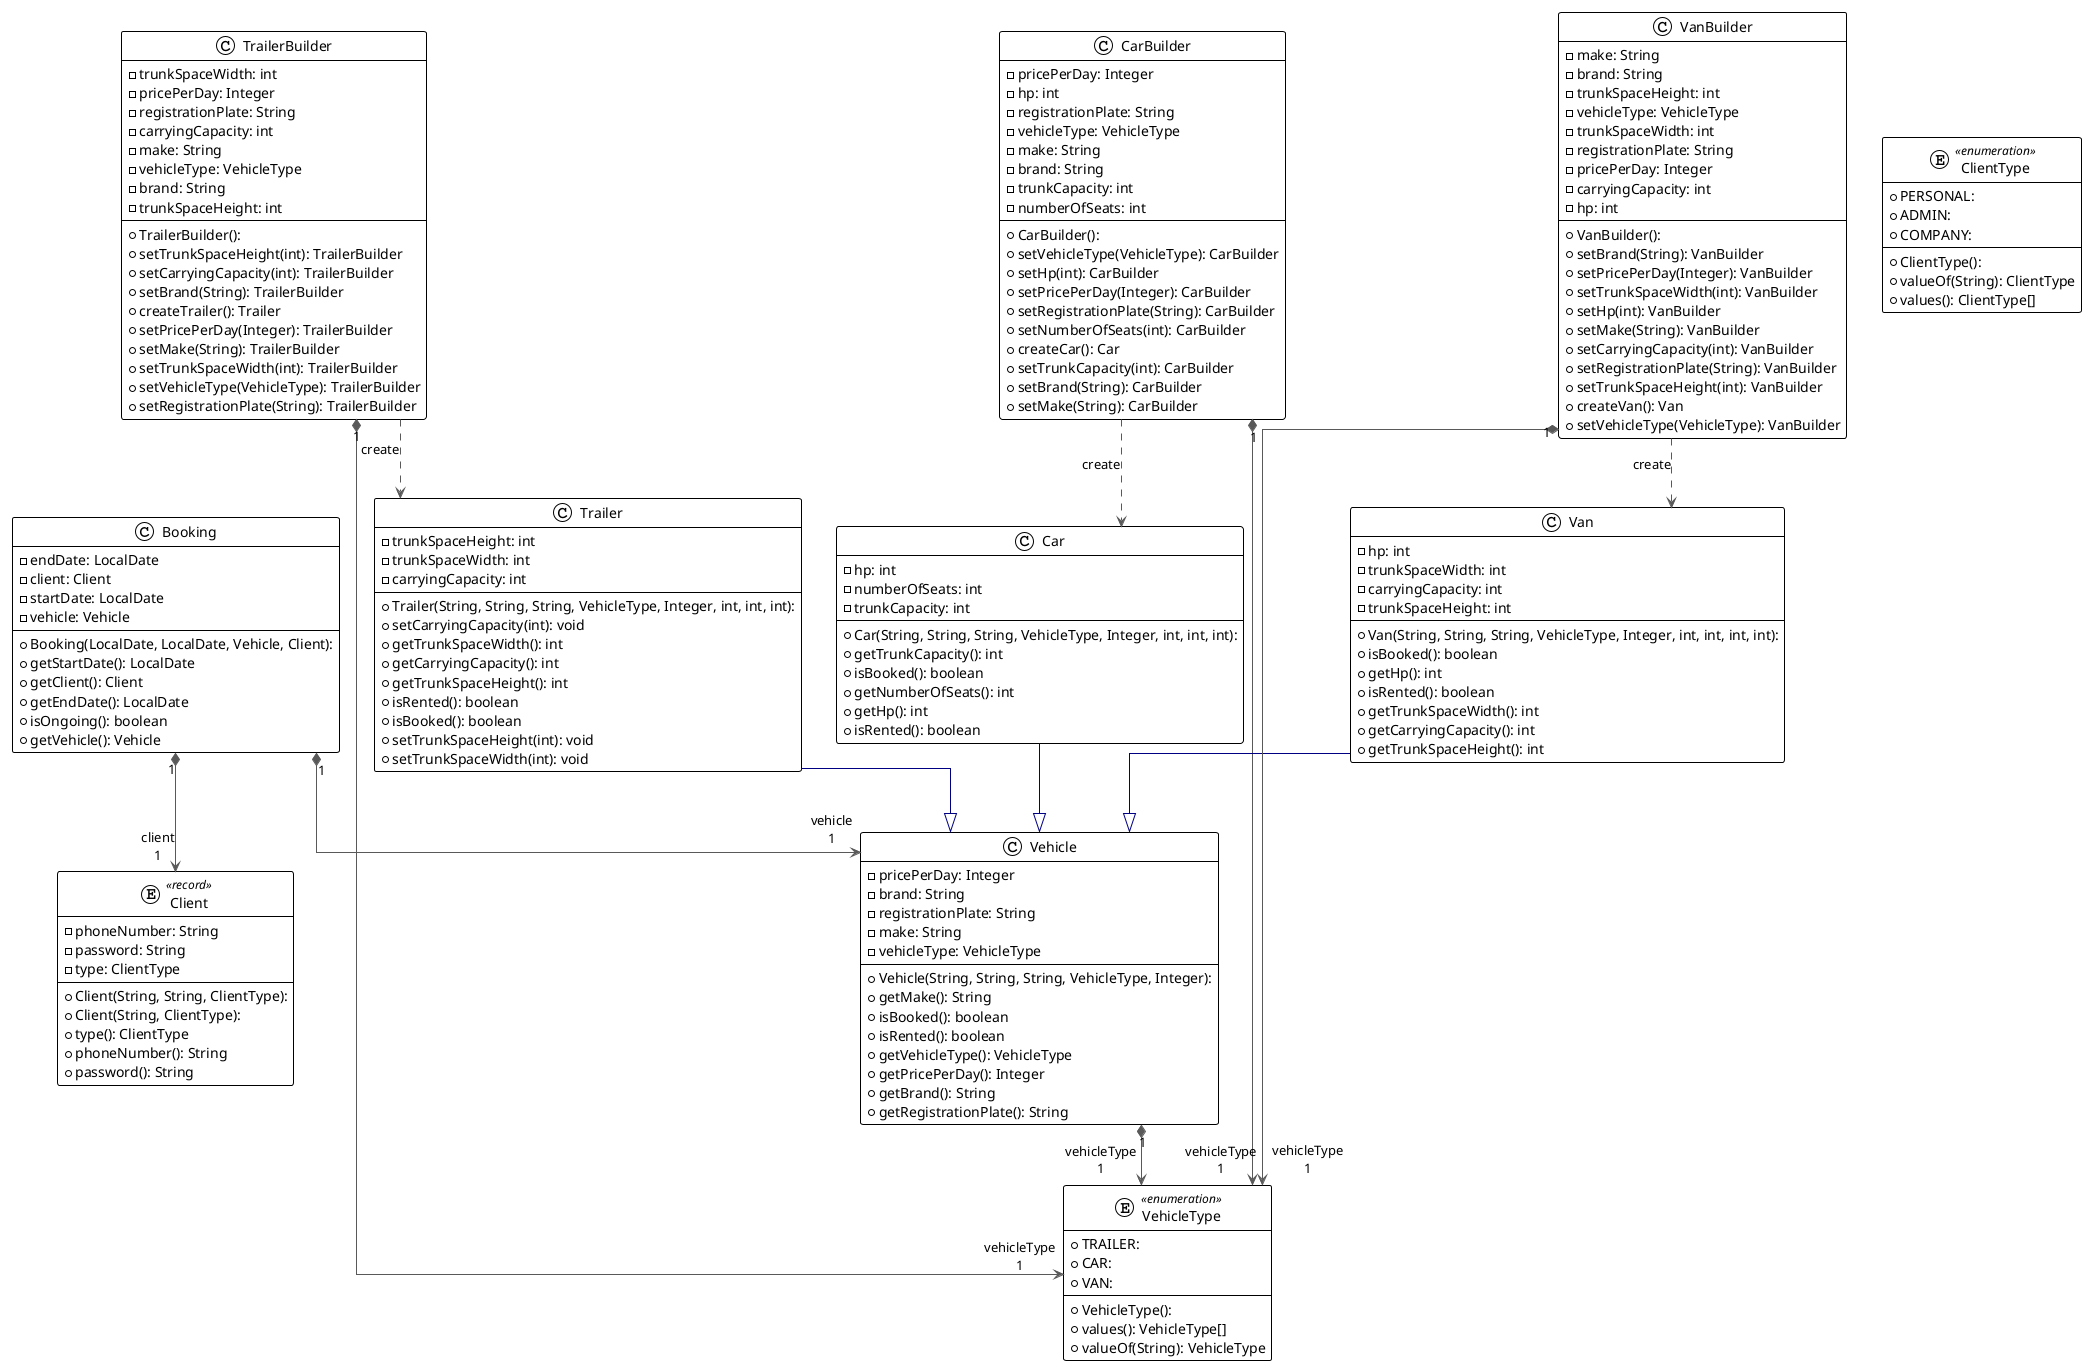 @startuml

!theme plain
top to bottom direction
skinparam linetype ortho

class Booking {
  + Booking(LocalDate, LocalDate, Vehicle, Client): 
  - endDate: LocalDate
  - client: Client
  - startDate: LocalDate
  - vehicle: Vehicle
  + getStartDate(): LocalDate
  + getClient(): Client
  + getEndDate(): LocalDate
  + isOngoing(): boolean
  + getVehicle(): Vehicle
}
class Car {
  + Car(String, String, String, VehicleType, Integer, int, int, int): 
  - hp: int
  - numberOfSeats: int
  - trunkCapacity: int
  + getTrunkCapacity(): int
  + isBooked(): boolean
  + getNumberOfSeats(): int
  + getHp(): int
  + isRented(): boolean
}
class CarBuilder {
  + CarBuilder(): 
  - pricePerDay: Integer
  - hp: int
  - registrationPlate: String
  - vehicleType: VehicleType
  - make: String
  - brand: String
  - trunkCapacity: int
  - numberOfSeats: int
  + setVehicleType(VehicleType): CarBuilder
  + setHp(int): CarBuilder
  + setPricePerDay(Integer): CarBuilder
  + setRegistrationPlate(String): CarBuilder
  + setNumberOfSeats(int): CarBuilder
  + createCar(): Car
  + setTrunkCapacity(int): CarBuilder
  + setBrand(String): CarBuilder
  + setMake(String): CarBuilder
}
entity Client << record >> {
  + Client(String, String, ClientType): 
  + Client(String, ClientType): 
  - phoneNumber: String
  - password: String
  - type: ClientType
  + type(): ClientType
  + phoneNumber(): String
  + password(): String
}
enum ClientType << enumeration >> {
  + ClientType(): 
  + PERSONAL: 
  + ADMIN: 
  + COMPANY: 
  + valueOf(String): ClientType
  + values(): ClientType[]
}
class Trailer {
  + Trailer(String, String, String, VehicleType, Integer, int, int, int): 
  - trunkSpaceHeight: int
  - trunkSpaceWidth: int
  - carryingCapacity: int
  + setCarryingCapacity(int): void
  + getTrunkSpaceWidth(): int
  + getCarryingCapacity(): int
  + getTrunkSpaceHeight(): int
  + isRented(): boolean
  + isBooked(): boolean
  + setTrunkSpaceHeight(int): void
  + setTrunkSpaceWidth(int): void
}
class TrailerBuilder {
  + TrailerBuilder(): 
  - trunkSpaceWidth: int
  - pricePerDay: Integer
  - registrationPlate: String
  - carryingCapacity: int
  - make: String
  - vehicleType: VehicleType
  - brand: String
  - trunkSpaceHeight: int
  + setTrunkSpaceHeight(int): TrailerBuilder
  + setCarryingCapacity(int): TrailerBuilder
  + setBrand(String): TrailerBuilder
  + createTrailer(): Trailer
  + setPricePerDay(Integer): TrailerBuilder
  + setMake(String): TrailerBuilder
  + setTrunkSpaceWidth(int): TrailerBuilder
  + setVehicleType(VehicleType): TrailerBuilder
  + setRegistrationPlate(String): TrailerBuilder
}
class Van {
  + Van(String, String, String, VehicleType, Integer, int, int, int, int): 
  - hp: int
  - trunkSpaceWidth: int
  - carryingCapacity: int
  - trunkSpaceHeight: int
  + isBooked(): boolean
  + getHp(): int
  + isRented(): boolean
  + getTrunkSpaceWidth(): int
  + getCarryingCapacity(): int
  + getTrunkSpaceHeight(): int
}
class VanBuilder {
  + VanBuilder(): 
  - make: String
  - brand: String
  - trunkSpaceHeight: int
  - vehicleType: VehicleType
  - trunkSpaceWidth: int
  - registrationPlate: String
  - pricePerDay: Integer
  - carryingCapacity: int
  - hp: int
  + setBrand(String): VanBuilder
  + setPricePerDay(Integer): VanBuilder
  + setTrunkSpaceWidth(int): VanBuilder
  + setHp(int): VanBuilder
  + setMake(String): VanBuilder
  + setCarryingCapacity(int): VanBuilder
  + setRegistrationPlate(String): VanBuilder
  + setTrunkSpaceHeight(int): VanBuilder
  + createVan(): Van
  + setVehicleType(VehicleType): VanBuilder
}
class Vehicle {
  + Vehicle(String, String, String, VehicleType, Integer): 
  - pricePerDay: Integer
  - brand: String
  - registrationPlate: String
  - make: String
  - vehicleType: VehicleType
  + getMake(): String
  + isBooked(): boolean
  + isRented(): boolean
  + getVehicleType(): VehicleType
  + getPricePerDay(): Integer
  + getBrand(): String
  + getRegistrationPlate(): String
}
enum VehicleType << enumeration >> {
  + VehicleType(): 
  + TRAILER: 
  + CAR: 
  + VAN: 
  + values(): VehicleType[]
  + valueOf(String): VehicleType
}

Booking        "1" *-[#595959,plain]-> "client\n1" Client         
Booking        "1" *-[#595959,plain]-> "vehicle\n1" Vehicle        
Car             -[#000082,plain]-^  Vehicle        
CarBuilder      -[#595959,dashed]->  Car            : "«create»"
CarBuilder     "1" *-[#595959,plain]-> "vehicleType\n1" VehicleType    
Trailer         -[#000082,plain]-^  Vehicle        
TrailerBuilder  -[#595959,dashed]->  Trailer        : "«create»"
TrailerBuilder "1" *-[#595959,plain]-> "vehicleType\n1" VehicleType    
Van             -[#000082,plain]-^  Vehicle        
VanBuilder      -[#595959,dashed]->  Van            : "«create»"
VanBuilder     "1" *-[#595959,plain]-> "vehicleType\n1" VehicleType    
Vehicle        "1" *-[#595959,plain]-> "vehicleType\n1" VehicleType    
@enduml
